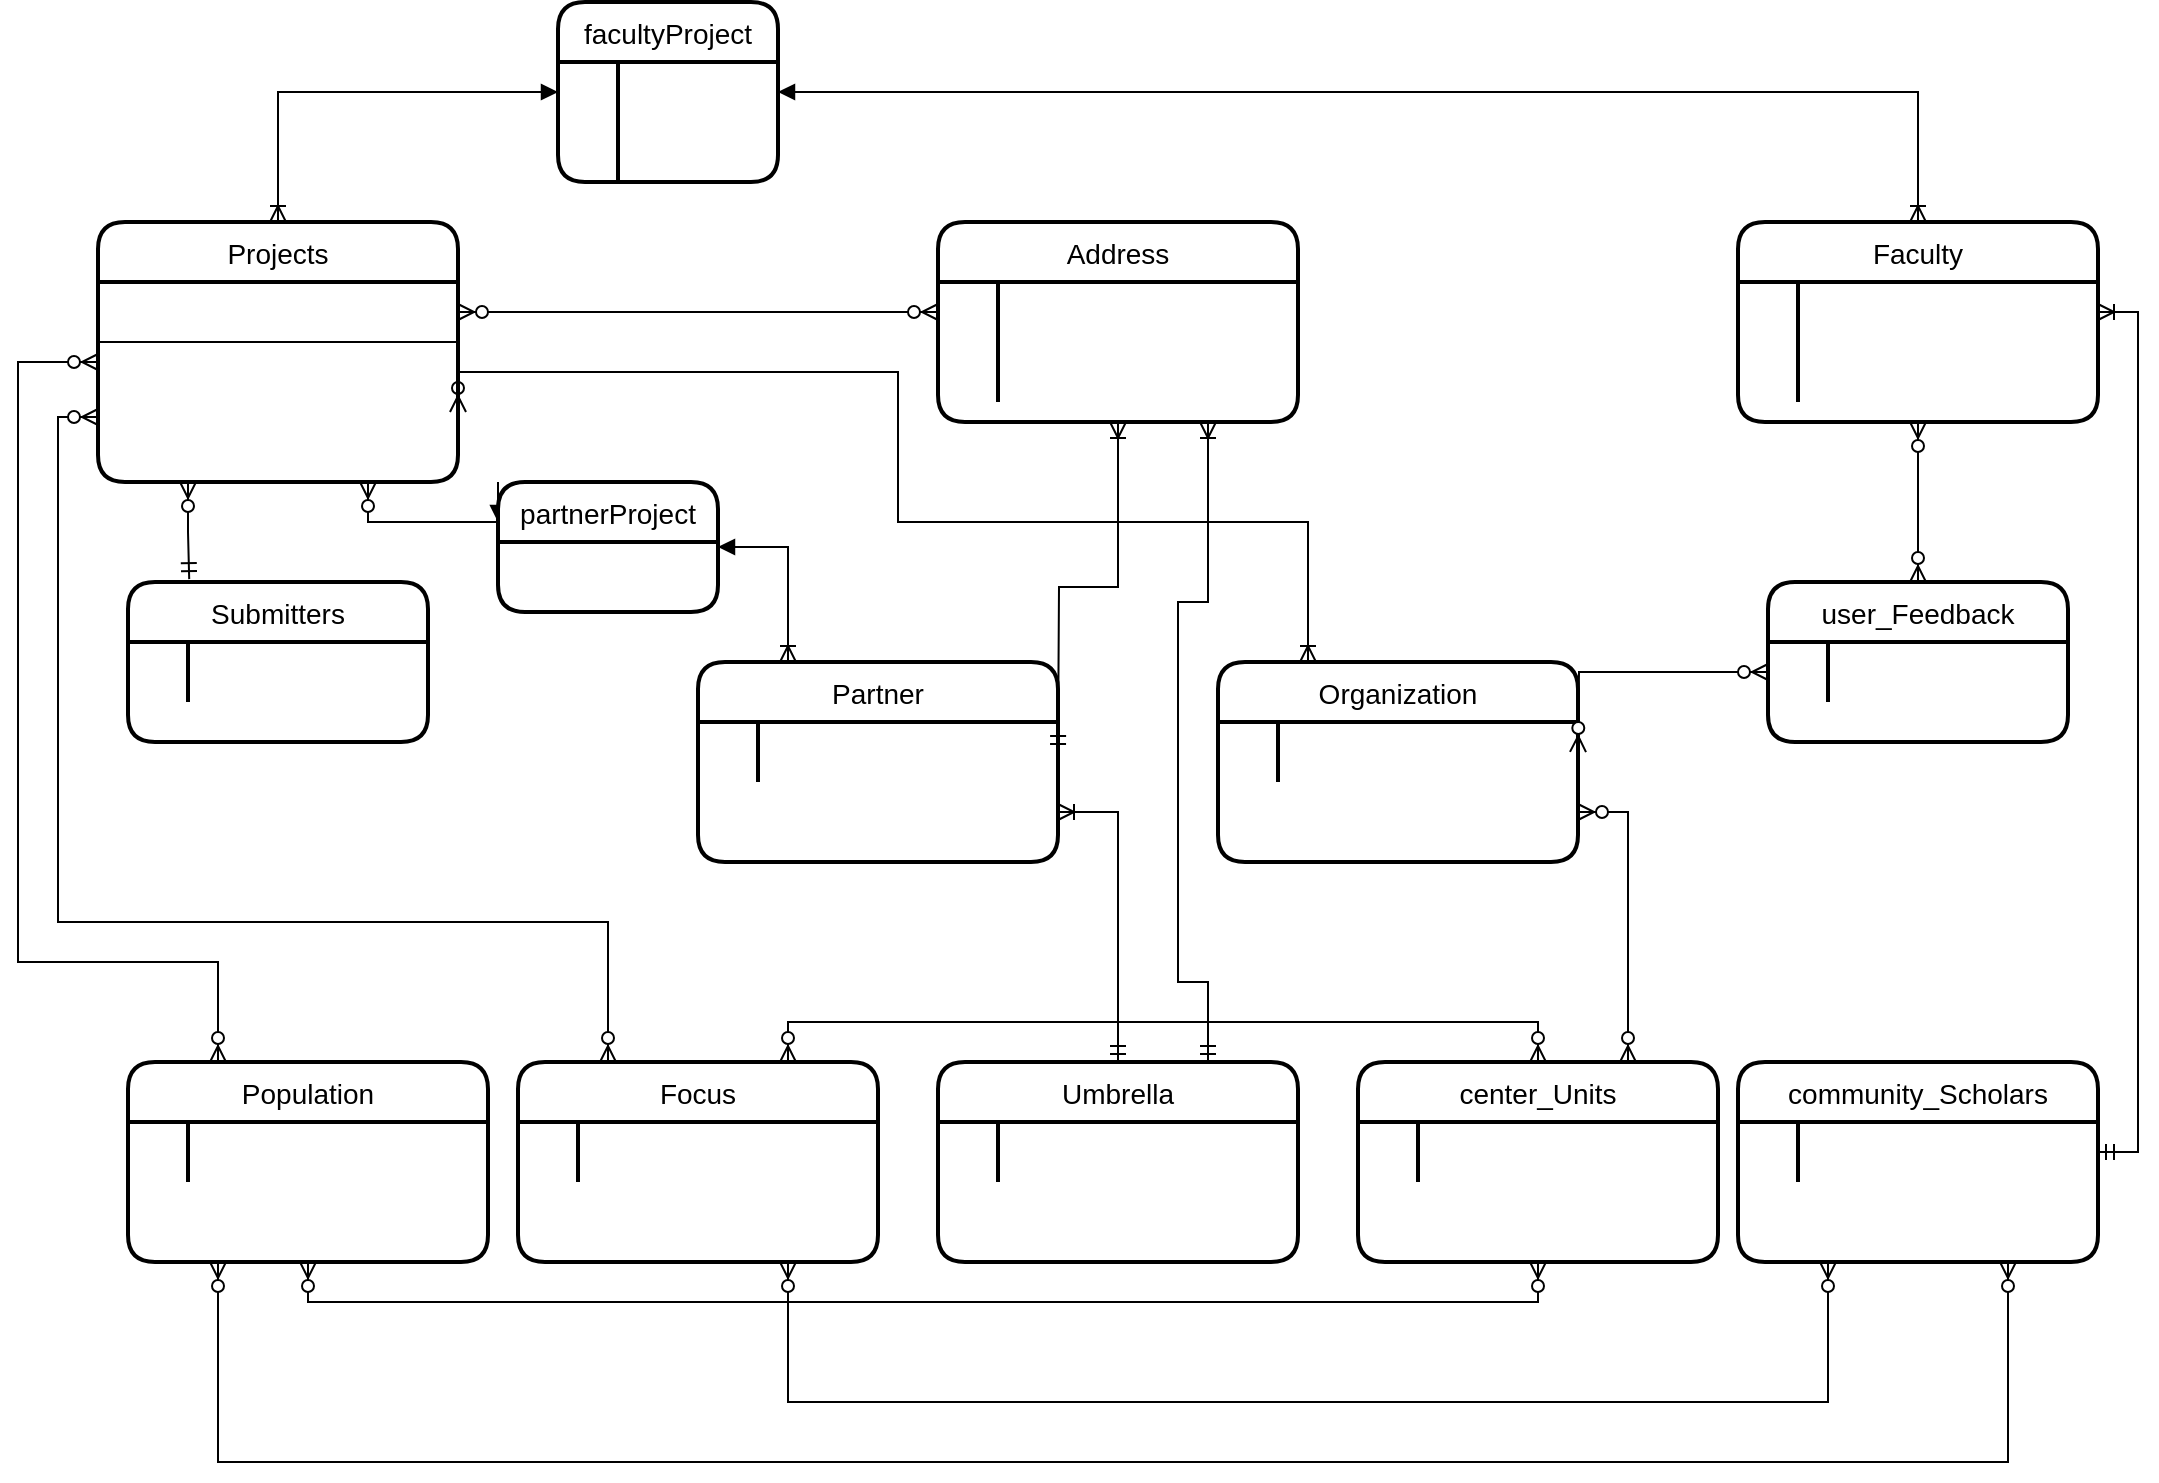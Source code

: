 <mxfile version="13.8.1" type="github">
  <diagram id="R2lEEEUBdFMjLlhIrx00" name="Page-1">
    <mxGraphModel dx="2153" dy="1892" grid="1" gridSize="10" guides="1" tooltips="1" connect="1" arrows="1" fold="1" page="1" pageScale="1" pageWidth="850" pageHeight="1100" math="0" shadow="0" extFonts="Permanent Marker^https://fonts.googleapis.com/css?family=Permanent+Marker">
      <root>
        <mxCell id="0" />
        <mxCell id="1" parent="0" />
        <mxCell id="-dxICUGgYqwIrcSDlkxH-122" style="edgeStyle=orthogonalEdgeStyle;rounded=0;orthogonalLoop=1;jettySize=auto;html=1;exitX=1;exitY=0.75;exitDx=0;exitDy=0;entryX=0.5;entryY=0;entryDx=0;entryDy=0;startArrow=ERoneToMany;startFill=0;endArrow=ERmandOne;endFill=0;" edge="1" parent="1" source="-dxICUGgYqwIrcSDlkxH-123" target="-dxICUGgYqwIrcSDlkxH-221">
          <mxGeometry relative="1" as="geometry" />
        </mxCell>
        <mxCell id="-dxICUGgYqwIrcSDlkxH-123" value="Partner" style="shape=table;startSize=30;container=1;collapsible=1;childLayout=tableLayout;fixedRows=1;rowLines=0;fontStyle=0;align=center;resizeLast=1;rounded=1;shadow=0;dashed=0;fontSize=14;strokeWidth=2;" vertex="1" parent="1">
          <mxGeometry x="330" y="270" width="180" height="100" as="geometry" />
        </mxCell>
        <mxCell id="-dxICUGgYqwIrcSDlkxH-127" value="" style="shape=partialRectangle;collapsible=0;dropTarget=0;pointerEvents=0;fillColor=none;points=[[0,0.5],[1,0.5]];portConstraint=eastwest;top=0;left=0;right=0;bottom=0;" vertex="1" parent="-dxICUGgYqwIrcSDlkxH-123">
          <mxGeometry y="30" width="180" height="30" as="geometry" />
        </mxCell>
        <mxCell id="-dxICUGgYqwIrcSDlkxH-128" value="" style="shape=partialRectangle;overflow=hidden;connectable=0;fillColor=none;top=0;left=0;bottom=0;right=0;" vertex="1" parent="-dxICUGgYqwIrcSDlkxH-127">
          <mxGeometry width="30" height="30" as="geometry" />
        </mxCell>
        <mxCell id="-dxICUGgYqwIrcSDlkxH-129" value="" style="shape=partialRectangle;overflow=hidden;connectable=0;fillColor=none;top=0;left=0;bottom=0;right=0;align=left;spacingLeft=6;" vertex="1" parent="-dxICUGgYqwIrcSDlkxH-127">
          <mxGeometry x="30" width="150" height="30" as="geometry" />
        </mxCell>
        <mxCell id="-dxICUGgYqwIrcSDlkxH-130" value="Organization" style="shape=table;startSize=30;container=1;collapsible=1;childLayout=tableLayout;fixedRows=1;rowLines=0;fontStyle=0;align=center;resizeLast=1;rounded=1;shadow=0;dashed=0;fontSize=14;strokeWidth=2;" vertex="1" parent="1">
          <mxGeometry x="590" y="270" width="180" height="100" as="geometry" />
        </mxCell>
        <mxCell id="-dxICUGgYqwIrcSDlkxH-134" value="" style="shape=partialRectangle;collapsible=0;dropTarget=0;pointerEvents=0;fillColor=none;points=[[0,0.5],[1,0.5]];portConstraint=eastwest;top=0;left=0;right=0;bottom=0;" vertex="1" parent="-dxICUGgYqwIrcSDlkxH-130">
          <mxGeometry y="30" width="180" height="30" as="geometry" />
        </mxCell>
        <mxCell id="-dxICUGgYqwIrcSDlkxH-135" value="" style="shape=partialRectangle;overflow=hidden;connectable=0;fillColor=none;top=0;left=0;bottom=0;right=0;" vertex="1" parent="-dxICUGgYqwIrcSDlkxH-134">
          <mxGeometry width="30" height="30" as="geometry" />
        </mxCell>
        <mxCell id="-dxICUGgYqwIrcSDlkxH-136" value="" style="shape=partialRectangle;overflow=hidden;connectable=0;fillColor=none;top=0;left=0;bottom=0;right=0;align=left;spacingLeft=6;" vertex="1" parent="-dxICUGgYqwIrcSDlkxH-134">
          <mxGeometry x="30" width="150" height="30" as="geometry" />
        </mxCell>
        <mxCell id="-dxICUGgYqwIrcSDlkxH-137" style="edgeStyle=orthogonalEdgeStyle;rounded=0;orthogonalLoop=1;jettySize=auto;html=1;exitX=0.5;exitY=1;exitDx=0;exitDy=0;entryX=1;entryY=0.5;entryDx=0;entryDy=0;startArrow=ERoneToMany;startFill=0;endArrow=ERmandOne;endFill=0;" edge="1" parent="1" source="-dxICUGgYqwIrcSDlkxH-138">
          <mxGeometry relative="1" as="geometry">
            <mxPoint x="510" y="315" as="targetPoint" />
          </mxGeometry>
        </mxCell>
        <mxCell id="-dxICUGgYqwIrcSDlkxH-138" value="Address" style="shape=table;startSize=30;container=1;collapsible=1;childLayout=tableLayout;fixedRows=1;rowLines=0;fontStyle=0;align=center;resizeLast=1;rounded=1;shadow=0;dashed=0;fontSize=14;strokeWidth=2;" vertex="1" parent="1">
          <mxGeometry x="450" y="50" width="180" height="100" as="geometry" />
        </mxCell>
        <mxCell id="-dxICUGgYqwIrcSDlkxH-142" value="" style="shape=partialRectangle;collapsible=0;dropTarget=0;pointerEvents=0;fillColor=none;points=[[0,0.5],[1,0.5]];portConstraint=eastwest;top=0;left=0;right=0;bottom=0;" vertex="1" parent="-dxICUGgYqwIrcSDlkxH-138">
          <mxGeometry y="30" width="180" height="30" as="geometry" />
        </mxCell>
        <mxCell id="-dxICUGgYqwIrcSDlkxH-143" value="" style="shape=partialRectangle;overflow=hidden;connectable=0;fillColor=none;top=0;left=0;bottom=0;right=0;" vertex="1" parent="-dxICUGgYqwIrcSDlkxH-142">
          <mxGeometry width="30" height="30" as="geometry" />
        </mxCell>
        <mxCell id="-dxICUGgYqwIrcSDlkxH-144" value="" style="shape=partialRectangle;overflow=hidden;connectable=0;fillColor=none;top=0;left=0;bottom=0;right=0;align=left;spacingLeft=6;" vertex="1" parent="-dxICUGgYqwIrcSDlkxH-142">
          <mxGeometry x="30" width="150" height="30" as="geometry" />
        </mxCell>
        <mxCell id="-dxICUGgYqwIrcSDlkxH-145" value="" style="shape=partialRectangle;collapsible=0;dropTarget=0;pointerEvents=0;fillColor=none;points=[[0,0.5],[1,0.5]];portConstraint=eastwest;top=0;left=0;right=0;bottom=0;" vertex="1" parent="-dxICUGgYqwIrcSDlkxH-138">
          <mxGeometry y="60" width="180" height="30" as="geometry" />
        </mxCell>
        <mxCell id="-dxICUGgYqwIrcSDlkxH-146" value="" style="shape=partialRectangle;overflow=hidden;connectable=0;fillColor=none;top=0;left=0;bottom=0;right=0;" vertex="1" parent="-dxICUGgYqwIrcSDlkxH-145">
          <mxGeometry width="30" height="30" as="geometry" />
        </mxCell>
        <mxCell id="-dxICUGgYqwIrcSDlkxH-147" value="" style="shape=partialRectangle;overflow=hidden;connectable=0;fillColor=none;top=0;left=0;bottom=0;right=0;align=left;spacingLeft=6;" vertex="1" parent="-dxICUGgYqwIrcSDlkxH-145">
          <mxGeometry x="30" width="150" height="30" as="geometry" />
        </mxCell>
        <mxCell id="-dxICUGgYqwIrcSDlkxH-148" style="edgeStyle=orthogonalEdgeStyle;rounded=0;orthogonalLoop=1;jettySize=auto;html=1;exitX=0.25;exitY=1;exitDx=0;exitDy=0;startArrow=ERzeroToMany;startFill=1;endArrow=ERmandOne;endFill=0;entryX=0.204;entryY=-0.018;entryDx=0;entryDy=0;entryPerimeter=0;" edge="1" parent="1" source="-dxICUGgYqwIrcSDlkxH-153" target="-dxICUGgYqwIrcSDlkxH-196">
          <mxGeometry relative="1" as="geometry" />
        </mxCell>
        <mxCell id="-dxICUGgYqwIrcSDlkxH-149" style="edgeStyle=orthogonalEdgeStyle;rounded=0;orthogonalLoop=1;jettySize=auto;html=1;exitX=1;exitY=0.5;exitDx=0;exitDy=0;entryX=0.25;entryY=0;entryDx=0;entryDy=0;startArrow=ERzeroToMany;startFill=1;endArrow=ERoneToMany;endFill=0;" edge="1" parent="1" source="-dxICUGgYqwIrcSDlkxH-157" target="-dxICUGgYqwIrcSDlkxH-130">
          <mxGeometry relative="1" as="geometry">
            <Array as="points">
              <mxPoint x="430" y="125" />
              <mxPoint x="430" y="200" />
              <mxPoint x="635" y="200" />
            </Array>
          </mxGeometry>
        </mxCell>
        <mxCell id="-dxICUGgYqwIrcSDlkxH-150" style="edgeStyle=orthogonalEdgeStyle;rounded=0;orthogonalLoop=1;jettySize=auto;html=1;entryX=0.25;entryY=0;entryDx=0;entryDy=0;startArrow=ERzeroToMany;startFill=1;endArrow=ERzeroToMany;endFill=1;" edge="1" parent="1" target="-dxICUGgYqwIrcSDlkxH-172">
          <mxGeometry relative="1" as="geometry">
            <mxPoint x="30" y="120" as="sourcePoint" />
            <Array as="points">
              <mxPoint x="-10" y="120" />
              <mxPoint x="-10" y="420" />
              <mxPoint x="90" y="420" />
            </Array>
          </mxGeometry>
        </mxCell>
        <mxCell id="-dxICUGgYqwIrcSDlkxH-151" style="edgeStyle=orthogonalEdgeStyle;rounded=0;orthogonalLoop=1;jettySize=auto;html=1;exitX=0;exitY=0.75;exitDx=0;exitDy=0;entryX=0.25;entryY=0;entryDx=0;entryDy=0;startArrow=ERzeroToMany;startFill=1;endArrow=ERzeroToMany;endFill=1;" edge="1" parent="1" source="-dxICUGgYqwIrcSDlkxH-153" target="-dxICUGgYqwIrcSDlkxH-213">
          <mxGeometry relative="1" as="geometry">
            <Array as="points">
              <mxPoint x="10" y="148" />
              <mxPoint x="10" y="400" />
              <mxPoint x="285" y="400" />
            </Array>
          </mxGeometry>
        </mxCell>
        <mxCell id="-dxICUGgYqwIrcSDlkxH-152" style="edgeStyle=orthogonalEdgeStyle;rounded=0;orthogonalLoop=1;jettySize=auto;html=1;exitX=1;exitY=0.5;exitDx=0;exitDy=0;entryX=0.25;entryY=0;entryDx=0;entryDy=0;startArrow=block;startFill=1;endArrow=ERoneToMany;endFill=0;" edge="1" parent="1" source="-dxICUGgYqwIrcSDlkxH-232" target="-dxICUGgYqwIrcSDlkxH-123">
          <mxGeometry relative="1" as="geometry">
            <Array as="points">
              <mxPoint x="375" y="213" />
            </Array>
            <mxPoint x="270" y="316" as="sourcePoint" />
          </mxGeometry>
        </mxCell>
        <mxCell id="-dxICUGgYqwIrcSDlkxH-153" value="Projects" style="swimlane;childLayout=stackLayout;horizontal=1;startSize=30;horizontalStack=0;rounded=1;fontSize=14;fontStyle=0;strokeWidth=2;resizeParent=0;resizeLast=1;shadow=0;dashed=0;align=center;" vertex="1" parent="1">
          <mxGeometry x="30" y="50" width="180" height="130" as="geometry" />
        </mxCell>
        <mxCell id="-dxICUGgYqwIrcSDlkxH-154" value="" style="shape=partialRectangle;collapsible=0;dropTarget=0;pointerEvents=0;fillColor=none;points=[[0,0.5],[1,0.5]];portConstraint=eastwest;top=0;left=0;right=0;bottom=1;" vertex="1" parent="-dxICUGgYqwIrcSDlkxH-153">
          <mxGeometry y="30" width="180" height="30" as="geometry" />
        </mxCell>
        <mxCell id="-dxICUGgYqwIrcSDlkxH-155" value="" style="shape=partialRectangle;overflow=hidden;connectable=0;fillColor=none;top=0;left=0;bottom=0;right=0;fontStyle=1;" vertex="1" parent="-dxICUGgYqwIrcSDlkxH-154">
          <mxGeometry width="30" height="30" as="geometry" />
        </mxCell>
        <mxCell id="-dxICUGgYqwIrcSDlkxH-157" value="" style="shape=partialRectangle;collapsible=0;dropTarget=0;pointerEvents=0;fillColor=none;points=[[0,0.5],[1,0.5]];portConstraint=eastwest;top=0;left=0;right=0;bottom=0;" vertex="1" parent="-dxICUGgYqwIrcSDlkxH-153">
          <mxGeometry y="60" width="180" height="70" as="geometry" />
        </mxCell>
        <mxCell id="-dxICUGgYqwIrcSDlkxH-158" value="" style="shape=partialRectangle;overflow=hidden;connectable=0;fillColor=none;top=0;left=0;bottom=0;right=0;" vertex="1" parent="-dxICUGgYqwIrcSDlkxH-157">
          <mxGeometry width="30" height="30" as="geometry" />
        </mxCell>
        <mxCell id="-dxICUGgYqwIrcSDlkxH-159" value="" style="shape=partialRectangle;overflow=hidden;connectable=0;fillColor=none;top=0;left=0;bottom=0;right=0;align=left;spacingLeft=6;" vertex="1" parent="-dxICUGgYqwIrcSDlkxH-157">
          <mxGeometry x="30" width="150" height="30" as="geometry" />
        </mxCell>
        <mxCell id="-dxICUGgYqwIrcSDlkxH-160" style="edgeStyle=orthogonalEdgeStyle;rounded=0;orthogonalLoop=1;jettySize=auto;html=1;exitX=0.5;exitY=1;exitDx=0;exitDy=0;entryX=0.5;entryY=0;entryDx=0;entryDy=0;startArrow=ERzeroToMany;startFill=1;endArrow=ERzeroToMany;endFill=1;" edge="1" parent="1" source="-dxICUGgYqwIrcSDlkxH-162" target="-dxICUGgYqwIrcSDlkxH-189">
          <mxGeometry relative="1" as="geometry" />
        </mxCell>
        <mxCell id="-dxICUGgYqwIrcSDlkxH-161" style="edgeStyle=orthogonalEdgeStyle;rounded=0;orthogonalLoop=1;jettySize=auto;html=1;exitX=0;exitY=0.5;exitDx=0;exitDy=0;entryX=0.5;entryY=0;entryDx=0;entryDy=0;startArrow=block;startFill=1;endArrow=ERoneToMany;endFill=0;" edge="1" parent="1" source="-dxICUGgYqwIrcSDlkxH-237" target="-dxICUGgYqwIrcSDlkxH-153">
          <mxGeometry relative="1" as="geometry">
            <Array as="points">
              <mxPoint x="120" y="-15" />
            </Array>
          </mxGeometry>
        </mxCell>
        <mxCell id="-dxICUGgYqwIrcSDlkxH-162" value="Faculty" style="shape=table;startSize=30;container=1;collapsible=1;childLayout=tableLayout;fixedRows=1;rowLines=0;fontStyle=0;align=center;resizeLast=1;rounded=1;shadow=0;dashed=0;fontSize=14;strokeWidth=2;" vertex="1" parent="1">
          <mxGeometry x="850" y="50" width="180" height="100" as="geometry" />
        </mxCell>
        <mxCell id="-dxICUGgYqwIrcSDlkxH-166" value="" style="shape=partialRectangle;collapsible=0;dropTarget=0;pointerEvents=0;fillColor=none;points=[[0,0.5],[1,0.5]];portConstraint=eastwest;top=0;left=0;right=0;bottom=0;" vertex="1" parent="-dxICUGgYqwIrcSDlkxH-162">
          <mxGeometry y="30" width="180" height="30" as="geometry" />
        </mxCell>
        <mxCell id="-dxICUGgYqwIrcSDlkxH-167" value="" style="shape=partialRectangle;overflow=hidden;connectable=0;fillColor=none;top=0;left=0;bottom=0;right=0;" vertex="1" parent="-dxICUGgYqwIrcSDlkxH-166">
          <mxGeometry width="30" height="30" as="geometry" />
        </mxCell>
        <mxCell id="-dxICUGgYqwIrcSDlkxH-168" value="" style="shape=partialRectangle;overflow=hidden;connectable=0;fillColor=none;top=0;left=0;bottom=0;right=0;align=left;spacingLeft=6;" vertex="1" parent="-dxICUGgYqwIrcSDlkxH-166">
          <mxGeometry x="30" width="150" height="30" as="geometry" />
        </mxCell>
        <mxCell id="-dxICUGgYqwIrcSDlkxH-169" value="" style="shape=partialRectangle;collapsible=0;dropTarget=0;pointerEvents=0;fillColor=none;points=[[0,0.5],[1,0.5]];portConstraint=eastwest;top=0;left=0;right=0;bottom=0;" vertex="1" parent="-dxICUGgYqwIrcSDlkxH-162">
          <mxGeometry y="60" width="180" height="30" as="geometry" />
        </mxCell>
        <mxCell id="-dxICUGgYqwIrcSDlkxH-170" value="" style="shape=partialRectangle;overflow=hidden;connectable=0;fillColor=none;top=0;left=0;bottom=0;right=0;" vertex="1" parent="-dxICUGgYqwIrcSDlkxH-169">
          <mxGeometry width="30" height="30" as="geometry" />
        </mxCell>
        <mxCell id="-dxICUGgYqwIrcSDlkxH-171" value="" style="shape=partialRectangle;overflow=hidden;connectable=0;fillColor=none;top=0;left=0;bottom=0;right=0;align=left;spacingLeft=6;" vertex="1" parent="-dxICUGgYqwIrcSDlkxH-169">
          <mxGeometry x="30" width="150" height="30" as="geometry" />
        </mxCell>
        <mxCell id="-dxICUGgYqwIrcSDlkxH-172" value="Population" style="shape=table;startSize=30;container=1;collapsible=1;childLayout=tableLayout;fixedRows=1;rowLines=0;fontStyle=0;align=center;resizeLast=1;rounded=1;shadow=0;dashed=0;fontSize=14;strokeWidth=2;" vertex="1" parent="1">
          <mxGeometry x="45" y="470" width="180" height="100" as="geometry" />
        </mxCell>
        <mxCell id="-dxICUGgYqwIrcSDlkxH-176" value="" style="shape=partialRectangle;collapsible=0;dropTarget=0;pointerEvents=0;fillColor=none;points=[[0,0.5],[1,0.5]];portConstraint=eastwest;top=0;left=0;right=0;bottom=0;" vertex="1" parent="-dxICUGgYqwIrcSDlkxH-172">
          <mxGeometry y="30" width="180" height="30" as="geometry" />
        </mxCell>
        <mxCell id="-dxICUGgYqwIrcSDlkxH-177" value="" style="shape=partialRectangle;overflow=hidden;connectable=0;fillColor=none;top=0;left=0;bottom=0;right=0;" vertex="1" parent="-dxICUGgYqwIrcSDlkxH-176">
          <mxGeometry width="30" height="30" as="geometry" />
        </mxCell>
        <mxCell id="-dxICUGgYqwIrcSDlkxH-178" value="" style="shape=partialRectangle;overflow=hidden;connectable=0;fillColor=none;top=0;left=0;bottom=0;right=0;align=left;spacingLeft=6;" vertex="1" parent="-dxICUGgYqwIrcSDlkxH-176">
          <mxGeometry x="30" width="150" height="30" as="geometry" />
        </mxCell>
        <mxCell id="-dxICUGgYqwIrcSDlkxH-179" style="edgeStyle=orthogonalEdgeStyle;rounded=0;orthogonalLoop=1;jettySize=auto;html=1;exitX=0.25;exitY=1;exitDx=0;exitDy=0;entryX=0.75;entryY=1;entryDx=0;entryDy=0;startArrow=ERzeroToMany;startFill=1;endArrow=ERzeroToMany;endFill=1;" edge="1" parent="1" source="-dxICUGgYqwIrcSDlkxH-181" target="-dxICUGgYqwIrcSDlkxH-213">
          <mxGeometry relative="1" as="geometry">
            <Array as="points">
              <mxPoint x="895" y="640" />
              <mxPoint x="375" y="640" />
            </Array>
          </mxGeometry>
        </mxCell>
        <mxCell id="-dxICUGgYqwIrcSDlkxH-180" style="edgeStyle=orthogonalEdgeStyle;rounded=0;orthogonalLoop=1;jettySize=auto;html=1;exitX=0.75;exitY=1;exitDx=0;exitDy=0;entryX=0.25;entryY=1;entryDx=0;entryDy=0;startArrow=ERzeroToMany;startFill=1;endArrow=ERzeroToMany;endFill=1;" edge="1" parent="1" source="-dxICUGgYqwIrcSDlkxH-181" target="-dxICUGgYqwIrcSDlkxH-172">
          <mxGeometry relative="1" as="geometry">
            <Array as="points">
              <mxPoint x="985" y="670" />
              <mxPoint x="90" y="670" />
            </Array>
          </mxGeometry>
        </mxCell>
        <mxCell id="-dxICUGgYqwIrcSDlkxH-181" value="community_Scholars" style="shape=table;startSize=30;container=1;collapsible=1;childLayout=tableLayout;fixedRows=1;rowLines=0;fontStyle=0;align=center;resizeLast=1;rounded=1;shadow=0;dashed=0;fontSize=14;strokeWidth=2;" vertex="1" parent="1">
          <mxGeometry x="850" y="470" width="180" height="100" as="geometry" />
        </mxCell>
        <mxCell id="-dxICUGgYqwIrcSDlkxH-185" value="" style="shape=partialRectangle;collapsible=0;dropTarget=0;pointerEvents=0;fillColor=none;points=[[0,0.5],[1,0.5]];portConstraint=eastwest;top=0;left=0;right=0;bottom=0;" vertex="1" parent="-dxICUGgYqwIrcSDlkxH-181">
          <mxGeometry y="30" width="180" height="30" as="geometry" />
        </mxCell>
        <mxCell id="-dxICUGgYqwIrcSDlkxH-186" value="" style="shape=partialRectangle;overflow=hidden;connectable=0;fillColor=none;top=0;left=0;bottom=0;right=0;" vertex="1" parent="-dxICUGgYqwIrcSDlkxH-185">
          <mxGeometry width="30" height="30" as="geometry" />
        </mxCell>
        <mxCell id="-dxICUGgYqwIrcSDlkxH-187" value="" style="shape=partialRectangle;overflow=hidden;connectable=0;fillColor=none;top=0;left=0;bottom=0;right=0;align=left;spacingLeft=6;" vertex="1" parent="-dxICUGgYqwIrcSDlkxH-185">
          <mxGeometry x="30" width="150" height="30" as="geometry" />
        </mxCell>
        <mxCell id="-dxICUGgYqwIrcSDlkxH-188" style="edgeStyle=orthogonalEdgeStyle;rounded=0;orthogonalLoop=1;jettySize=auto;html=1;exitX=1;exitY=0.5;exitDx=0;exitDy=0;startArrow=ERzeroToMany;startFill=1;endArrow=ERzeroToMany;endFill=1;" edge="1" parent="1" source="-dxICUGgYqwIrcSDlkxH-154">
          <mxGeometry relative="1" as="geometry">
            <mxPoint x="450" y="95" as="targetPoint" />
          </mxGeometry>
        </mxCell>
        <mxCell id="-dxICUGgYqwIrcSDlkxH-189" value="user_Feedback" style="shape=table;startSize=30;container=1;collapsible=1;childLayout=tableLayout;fixedRows=1;rowLines=0;fontStyle=0;align=center;resizeLast=1;rounded=1;shadow=0;dashed=0;fontSize=14;strokeWidth=2;" vertex="1" parent="1">
          <mxGeometry x="865" y="230" width="150" height="80" as="geometry" />
        </mxCell>
        <mxCell id="-dxICUGgYqwIrcSDlkxH-193" value="" style="shape=partialRectangle;collapsible=0;dropTarget=0;pointerEvents=0;fillColor=none;points=[[0,0.5],[1,0.5]];portConstraint=eastwest;top=0;left=0;right=0;bottom=0;" vertex="1" parent="-dxICUGgYqwIrcSDlkxH-189">
          <mxGeometry y="30" width="150" height="30" as="geometry" />
        </mxCell>
        <mxCell id="-dxICUGgYqwIrcSDlkxH-194" value="" style="shape=partialRectangle;overflow=hidden;connectable=0;fillColor=none;top=0;left=0;bottom=0;right=0;" vertex="1" parent="-dxICUGgYqwIrcSDlkxH-193">
          <mxGeometry width="30" height="30" as="geometry" />
        </mxCell>
        <mxCell id="-dxICUGgYqwIrcSDlkxH-195" value="" style="shape=partialRectangle;overflow=hidden;connectable=0;fillColor=none;top=0;left=0;bottom=0;right=0;align=left;spacingLeft=6;" vertex="1" parent="-dxICUGgYqwIrcSDlkxH-193">
          <mxGeometry x="30" width="120" height="30" as="geometry" />
        </mxCell>
        <mxCell id="-dxICUGgYqwIrcSDlkxH-196" value="Submitters" style="shape=table;startSize=30;container=1;collapsible=1;childLayout=tableLayout;fixedRows=1;rowLines=0;fontStyle=0;align=center;resizeLast=1;rounded=1;shadow=0;dashed=0;fontSize=14;strokeWidth=2;" vertex="1" parent="1">
          <mxGeometry x="45" y="230" width="150" height="80" as="geometry" />
        </mxCell>
        <mxCell id="-dxICUGgYqwIrcSDlkxH-200" value="" style="shape=partialRectangle;collapsible=0;dropTarget=0;pointerEvents=0;fillColor=none;points=[[0,0.5],[1,0.5]];portConstraint=eastwest;top=0;left=0;right=0;bottom=0;" vertex="1" parent="-dxICUGgYqwIrcSDlkxH-196">
          <mxGeometry y="30" width="150" height="30" as="geometry" />
        </mxCell>
        <mxCell id="-dxICUGgYqwIrcSDlkxH-201" value="" style="shape=partialRectangle;overflow=hidden;connectable=0;fillColor=none;top=0;left=0;bottom=0;right=0;" vertex="1" parent="-dxICUGgYqwIrcSDlkxH-200">
          <mxGeometry width="30" height="30" as="geometry" />
        </mxCell>
        <mxCell id="-dxICUGgYqwIrcSDlkxH-202" value="" style="shape=partialRectangle;overflow=hidden;connectable=0;fillColor=none;top=0;left=0;bottom=0;right=0;align=left;spacingLeft=6;" vertex="1" parent="-dxICUGgYqwIrcSDlkxH-200">
          <mxGeometry x="30" width="120" height="30" as="geometry" />
        </mxCell>
        <mxCell id="-dxICUGgYqwIrcSDlkxH-203" style="edgeStyle=orthogonalEdgeStyle;rounded=0;orthogonalLoop=1;jettySize=auto;html=1;exitX=0.75;exitY=0;exitDx=0;exitDy=0;entryX=1;entryY=0.75;entryDx=0;entryDy=0;startArrow=ERzeroToMany;startFill=1;endArrow=ERzeroToMany;endFill=1;" edge="1" parent="1" source="-dxICUGgYqwIrcSDlkxH-205" target="-dxICUGgYqwIrcSDlkxH-130">
          <mxGeometry relative="1" as="geometry" />
        </mxCell>
        <mxCell id="-dxICUGgYqwIrcSDlkxH-204" style="edgeStyle=orthogonalEdgeStyle;rounded=0;orthogonalLoop=1;jettySize=auto;html=1;exitX=0.5;exitY=1;exitDx=0;exitDy=0;entryX=0.5;entryY=1;entryDx=0;entryDy=0;startArrow=ERzeroToMany;startFill=1;endArrow=ERzeroToMany;endFill=1;" edge="1" parent="1" source="-dxICUGgYqwIrcSDlkxH-205" target="-dxICUGgYqwIrcSDlkxH-172">
          <mxGeometry relative="1" as="geometry" />
        </mxCell>
        <mxCell id="-dxICUGgYqwIrcSDlkxH-205" value="center_Units" style="shape=table;startSize=30;container=1;collapsible=1;childLayout=tableLayout;fixedRows=1;rowLines=0;fontStyle=0;align=center;resizeLast=1;rounded=1;shadow=0;dashed=0;fontSize=14;strokeWidth=2;" vertex="1" parent="1">
          <mxGeometry x="660" y="470" width="180" height="100" as="geometry" />
        </mxCell>
        <mxCell id="-dxICUGgYqwIrcSDlkxH-209" value="" style="shape=partialRectangle;collapsible=0;dropTarget=0;pointerEvents=0;fillColor=none;points=[[0,0.5],[1,0.5]];portConstraint=eastwest;top=0;left=0;right=0;bottom=0;" vertex="1" parent="-dxICUGgYqwIrcSDlkxH-205">
          <mxGeometry y="30" width="180" height="30" as="geometry" />
        </mxCell>
        <mxCell id="-dxICUGgYqwIrcSDlkxH-210" value="" style="shape=partialRectangle;overflow=hidden;connectable=0;fillColor=none;top=0;left=0;bottom=0;right=0;" vertex="1" parent="-dxICUGgYqwIrcSDlkxH-209">
          <mxGeometry width="30" height="30" as="geometry" />
        </mxCell>
        <mxCell id="-dxICUGgYqwIrcSDlkxH-211" value="" style="shape=partialRectangle;overflow=hidden;connectable=0;fillColor=none;top=0;left=0;bottom=0;right=0;align=left;spacingLeft=6;" vertex="1" parent="-dxICUGgYqwIrcSDlkxH-209">
          <mxGeometry x="30" width="150" height="30" as="geometry" />
        </mxCell>
        <mxCell id="-dxICUGgYqwIrcSDlkxH-212" style="edgeStyle=orthogonalEdgeStyle;rounded=0;orthogonalLoop=1;jettySize=auto;html=1;exitX=0.75;exitY=0;exitDx=0;exitDy=0;entryX=0.5;entryY=0;entryDx=0;entryDy=0;startArrow=ERzeroToMany;startFill=1;endArrow=ERzeroToMany;endFill=1;" edge="1" parent="1" source="-dxICUGgYqwIrcSDlkxH-213" target="-dxICUGgYqwIrcSDlkxH-205">
          <mxGeometry relative="1" as="geometry" />
        </mxCell>
        <mxCell id="-dxICUGgYqwIrcSDlkxH-213" value="Focus" style="shape=table;startSize=30;container=1;collapsible=1;childLayout=tableLayout;fixedRows=1;rowLines=0;fontStyle=0;align=center;resizeLast=1;rounded=1;shadow=0;dashed=0;fontSize=14;strokeWidth=2;" vertex="1" parent="1">
          <mxGeometry x="240" y="470" width="180" height="100" as="geometry" />
        </mxCell>
        <mxCell id="-dxICUGgYqwIrcSDlkxH-217" value="" style="shape=partialRectangle;collapsible=0;dropTarget=0;pointerEvents=0;fillColor=none;points=[[0,0.5],[1,0.5]];portConstraint=eastwest;top=0;left=0;right=0;bottom=0;" vertex="1" parent="-dxICUGgYqwIrcSDlkxH-213">
          <mxGeometry y="30" width="180" height="30" as="geometry" />
        </mxCell>
        <mxCell id="-dxICUGgYqwIrcSDlkxH-218" value="" style="shape=partialRectangle;overflow=hidden;connectable=0;fillColor=none;top=0;left=0;bottom=0;right=0;" vertex="1" parent="-dxICUGgYqwIrcSDlkxH-217">
          <mxGeometry width="30" height="30" as="geometry" />
        </mxCell>
        <mxCell id="-dxICUGgYqwIrcSDlkxH-219" value="" style="shape=partialRectangle;overflow=hidden;connectable=0;fillColor=none;top=0;left=0;bottom=0;right=0;align=left;spacingLeft=6;" vertex="1" parent="-dxICUGgYqwIrcSDlkxH-217">
          <mxGeometry x="30" width="150" height="30" as="geometry" />
        </mxCell>
        <mxCell id="-dxICUGgYqwIrcSDlkxH-220" style="edgeStyle=orthogonalEdgeStyle;rounded=0;orthogonalLoop=1;jettySize=auto;html=1;exitX=0.75;exitY=0;exitDx=0;exitDy=0;entryX=0.75;entryY=1;entryDx=0;entryDy=0;startArrow=ERmandOne;startFill=0;endArrow=ERoneToMany;endFill=0;" edge="1" parent="1" source="-dxICUGgYqwIrcSDlkxH-221" target="-dxICUGgYqwIrcSDlkxH-138">
          <mxGeometry relative="1" as="geometry">
            <Array as="points">
              <mxPoint x="585" y="430" />
              <mxPoint x="570" y="430" />
              <mxPoint x="570" y="240" />
              <mxPoint x="585" y="240" />
            </Array>
          </mxGeometry>
        </mxCell>
        <mxCell id="-dxICUGgYqwIrcSDlkxH-221" value="Umbrella" style="shape=table;startSize=30;container=1;collapsible=1;childLayout=tableLayout;fixedRows=1;rowLines=0;fontStyle=0;align=center;resizeLast=1;rounded=1;shadow=0;dashed=0;fontSize=14;strokeWidth=2;" vertex="1" parent="1">
          <mxGeometry x="450" y="470" width="180" height="100" as="geometry" />
        </mxCell>
        <mxCell id="-dxICUGgYqwIrcSDlkxH-225" value="" style="shape=partialRectangle;collapsible=0;dropTarget=0;pointerEvents=0;fillColor=none;points=[[0,0.5],[1,0.5]];portConstraint=eastwest;top=0;left=0;right=0;bottom=0;" vertex="1" parent="-dxICUGgYqwIrcSDlkxH-221">
          <mxGeometry y="30" width="180" height="30" as="geometry" />
        </mxCell>
        <mxCell id="-dxICUGgYqwIrcSDlkxH-226" value="" style="shape=partialRectangle;overflow=hidden;connectable=0;fillColor=none;top=0;left=0;bottom=0;right=0;" vertex="1" parent="-dxICUGgYqwIrcSDlkxH-225">
          <mxGeometry width="30" height="30" as="geometry" />
        </mxCell>
        <mxCell id="-dxICUGgYqwIrcSDlkxH-227" value="" style="shape=partialRectangle;overflow=hidden;connectable=0;fillColor=none;top=0;left=0;bottom=0;right=0;align=left;spacingLeft=6;" vertex="1" parent="-dxICUGgYqwIrcSDlkxH-225">
          <mxGeometry x="30" width="150" height="30" as="geometry" />
        </mxCell>
        <mxCell id="-dxICUGgYqwIrcSDlkxH-228" style="edgeStyle=orthogonalEdgeStyle;rounded=0;orthogonalLoop=1;jettySize=auto;html=1;exitX=0;exitY=0.5;exitDx=0;exitDy=0;entryX=1;entryY=0.5;entryDx=0;entryDy=0;startArrow=ERzeroToMany;startFill=1;endArrow=ERzeroToMany;endFill=1;" edge="1" parent="1" source="-dxICUGgYqwIrcSDlkxH-193">
          <mxGeometry relative="1" as="geometry">
            <mxPoint x="770" y="315" as="targetPoint" />
          </mxGeometry>
        </mxCell>
        <mxCell id="-dxICUGgYqwIrcSDlkxH-229" style="edgeStyle=orthogonalEdgeStyle;rounded=0;orthogonalLoop=1;jettySize=auto;html=1;exitX=1;exitY=0.5;exitDx=0;exitDy=0;entryX=1;entryY=0.5;entryDx=0;entryDy=0;startArrow=ERmandOne;startFill=0;endArrow=ERoneToMany;endFill=0;" edge="1" parent="1" source="-dxICUGgYqwIrcSDlkxH-185" target="-dxICUGgYqwIrcSDlkxH-166">
          <mxGeometry relative="1" as="geometry" />
        </mxCell>
        <mxCell id="-dxICUGgYqwIrcSDlkxH-230" style="edgeStyle=orthogonalEdgeStyle;rounded=0;orthogonalLoop=1;jettySize=auto;html=1;exitX=0.5;exitY=0;exitDx=0;exitDy=0;entryX=1;entryY=0.5;entryDx=0;entryDy=0;startArrow=ERoneToMany;startFill=0;endArrow=block;endFill=1;" edge="1" parent="1" source="-dxICUGgYqwIrcSDlkxH-162" target="-dxICUGgYqwIrcSDlkxH-237">
          <mxGeometry relative="1" as="geometry">
            <Array as="points">
              <mxPoint x="940" y="-15" />
            </Array>
            <mxPoint x="995" y="-70" as="sourcePoint" />
            <mxPoint x="220" y="-70" as="targetPoint" />
          </mxGeometry>
        </mxCell>
        <mxCell id="-dxICUGgYqwIrcSDlkxH-231" style="edgeStyle=orthogonalEdgeStyle;rounded=0;orthogonalLoop=1;jettySize=auto;html=1;exitX=0.75;exitY=1;exitDx=0;exitDy=0;entryX=0.25;entryY=0;entryDx=0;entryDy=0;startArrow=ERzeroToMany;startFill=1;endArrow=block;endFill=1;" edge="1" parent="1" source="-dxICUGgYqwIrcSDlkxH-153">
          <mxGeometry relative="1" as="geometry">
            <Array as="points" />
            <mxPoint x="165" y="180" as="sourcePoint" />
            <mxPoint x="230" y="200" as="targetPoint" />
          </mxGeometry>
        </mxCell>
        <mxCell id="-dxICUGgYqwIrcSDlkxH-232" value="partnerProject" style="swimlane;childLayout=stackLayout;horizontal=1;startSize=30;horizontalStack=0;rounded=1;fontSize=14;fontStyle=0;strokeWidth=2;resizeParent=0;resizeLast=1;shadow=0;dashed=0;align=center;" vertex="1" parent="1">
          <mxGeometry x="230" y="180" width="110" height="65" as="geometry" />
        </mxCell>
        <mxCell id="-dxICUGgYqwIrcSDlkxH-233" value="facultyProject" style="shape=table;startSize=30;container=1;collapsible=1;childLayout=tableLayout;fixedRows=1;rowLines=0;fontStyle=0;align=center;resizeLast=1;rounded=1;shadow=0;dashed=0;fontSize=14;strokeWidth=2;" vertex="1" parent="1">
          <mxGeometry x="260" y="-60" width="110" height="90" as="geometry" />
        </mxCell>
        <mxCell id="-dxICUGgYqwIrcSDlkxH-237" value="" style="shape=partialRectangle;collapsible=0;dropTarget=0;pointerEvents=0;fillColor=none;points=[[0,0.5],[1,0.5]];portConstraint=eastwest;top=0;left=0;right=0;bottom=0;" vertex="1" parent="-dxICUGgYqwIrcSDlkxH-233">
          <mxGeometry y="30" width="110" height="30" as="geometry" />
        </mxCell>
        <mxCell id="-dxICUGgYqwIrcSDlkxH-238" value="" style="shape=partialRectangle;overflow=hidden;connectable=0;fillColor=none;top=0;left=0;bottom=0;right=0;" vertex="1" parent="-dxICUGgYqwIrcSDlkxH-237">
          <mxGeometry width="30" height="30" as="geometry" />
        </mxCell>
        <mxCell id="-dxICUGgYqwIrcSDlkxH-239" value="" style="shape=partialRectangle;overflow=hidden;connectable=0;fillColor=none;top=0;left=0;bottom=0;right=0;align=left;spacingLeft=6;" vertex="1" parent="-dxICUGgYqwIrcSDlkxH-237">
          <mxGeometry x="30" width="80" height="30" as="geometry" />
        </mxCell>
        <mxCell id="-dxICUGgYqwIrcSDlkxH-240" style="shape=partialRectangle;collapsible=0;dropTarget=0;pointerEvents=0;fillColor=none;points=[[0,0.5],[1,0.5]];portConstraint=eastwest;top=0;left=0;right=0;bottom=0;" vertex="1" parent="-dxICUGgYqwIrcSDlkxH-233">
          <mxGeometry y="60" width="110" height="30" as="geometry" />
        </mxCell>
        <mxCell id="-dxICUGgYqwIrcSDlkxH-241" style="shape=partialRectangle;overflow=hidden;connectable=0;fillColor=none;top=0;left=0;bottom=0;right=0;" vertex="1" parent="-dxICUGgYqwIrcSDlkxH-240">
          <mxGeometry width="30" height="30" as="geometry" />
        </mxCell>
        <mxCell id="-dxICUGgYqwIrcSDlkxH-242" value="" style="shape=partialRectangle;overflow=hidden;connectable=0;fillColor=none;top=0;left=0;bottom=0;right=0;align=left;spacingLeft=6;" vertex="1" parent="-dxICUGgYqwIrcSDlkxH-240">
          <mxGeometry x="30" width="80" height="30" as="geometry" />
        </mxCell>
      </root>
    </mxGraphModel>
  </diagram>
</mxfile>
